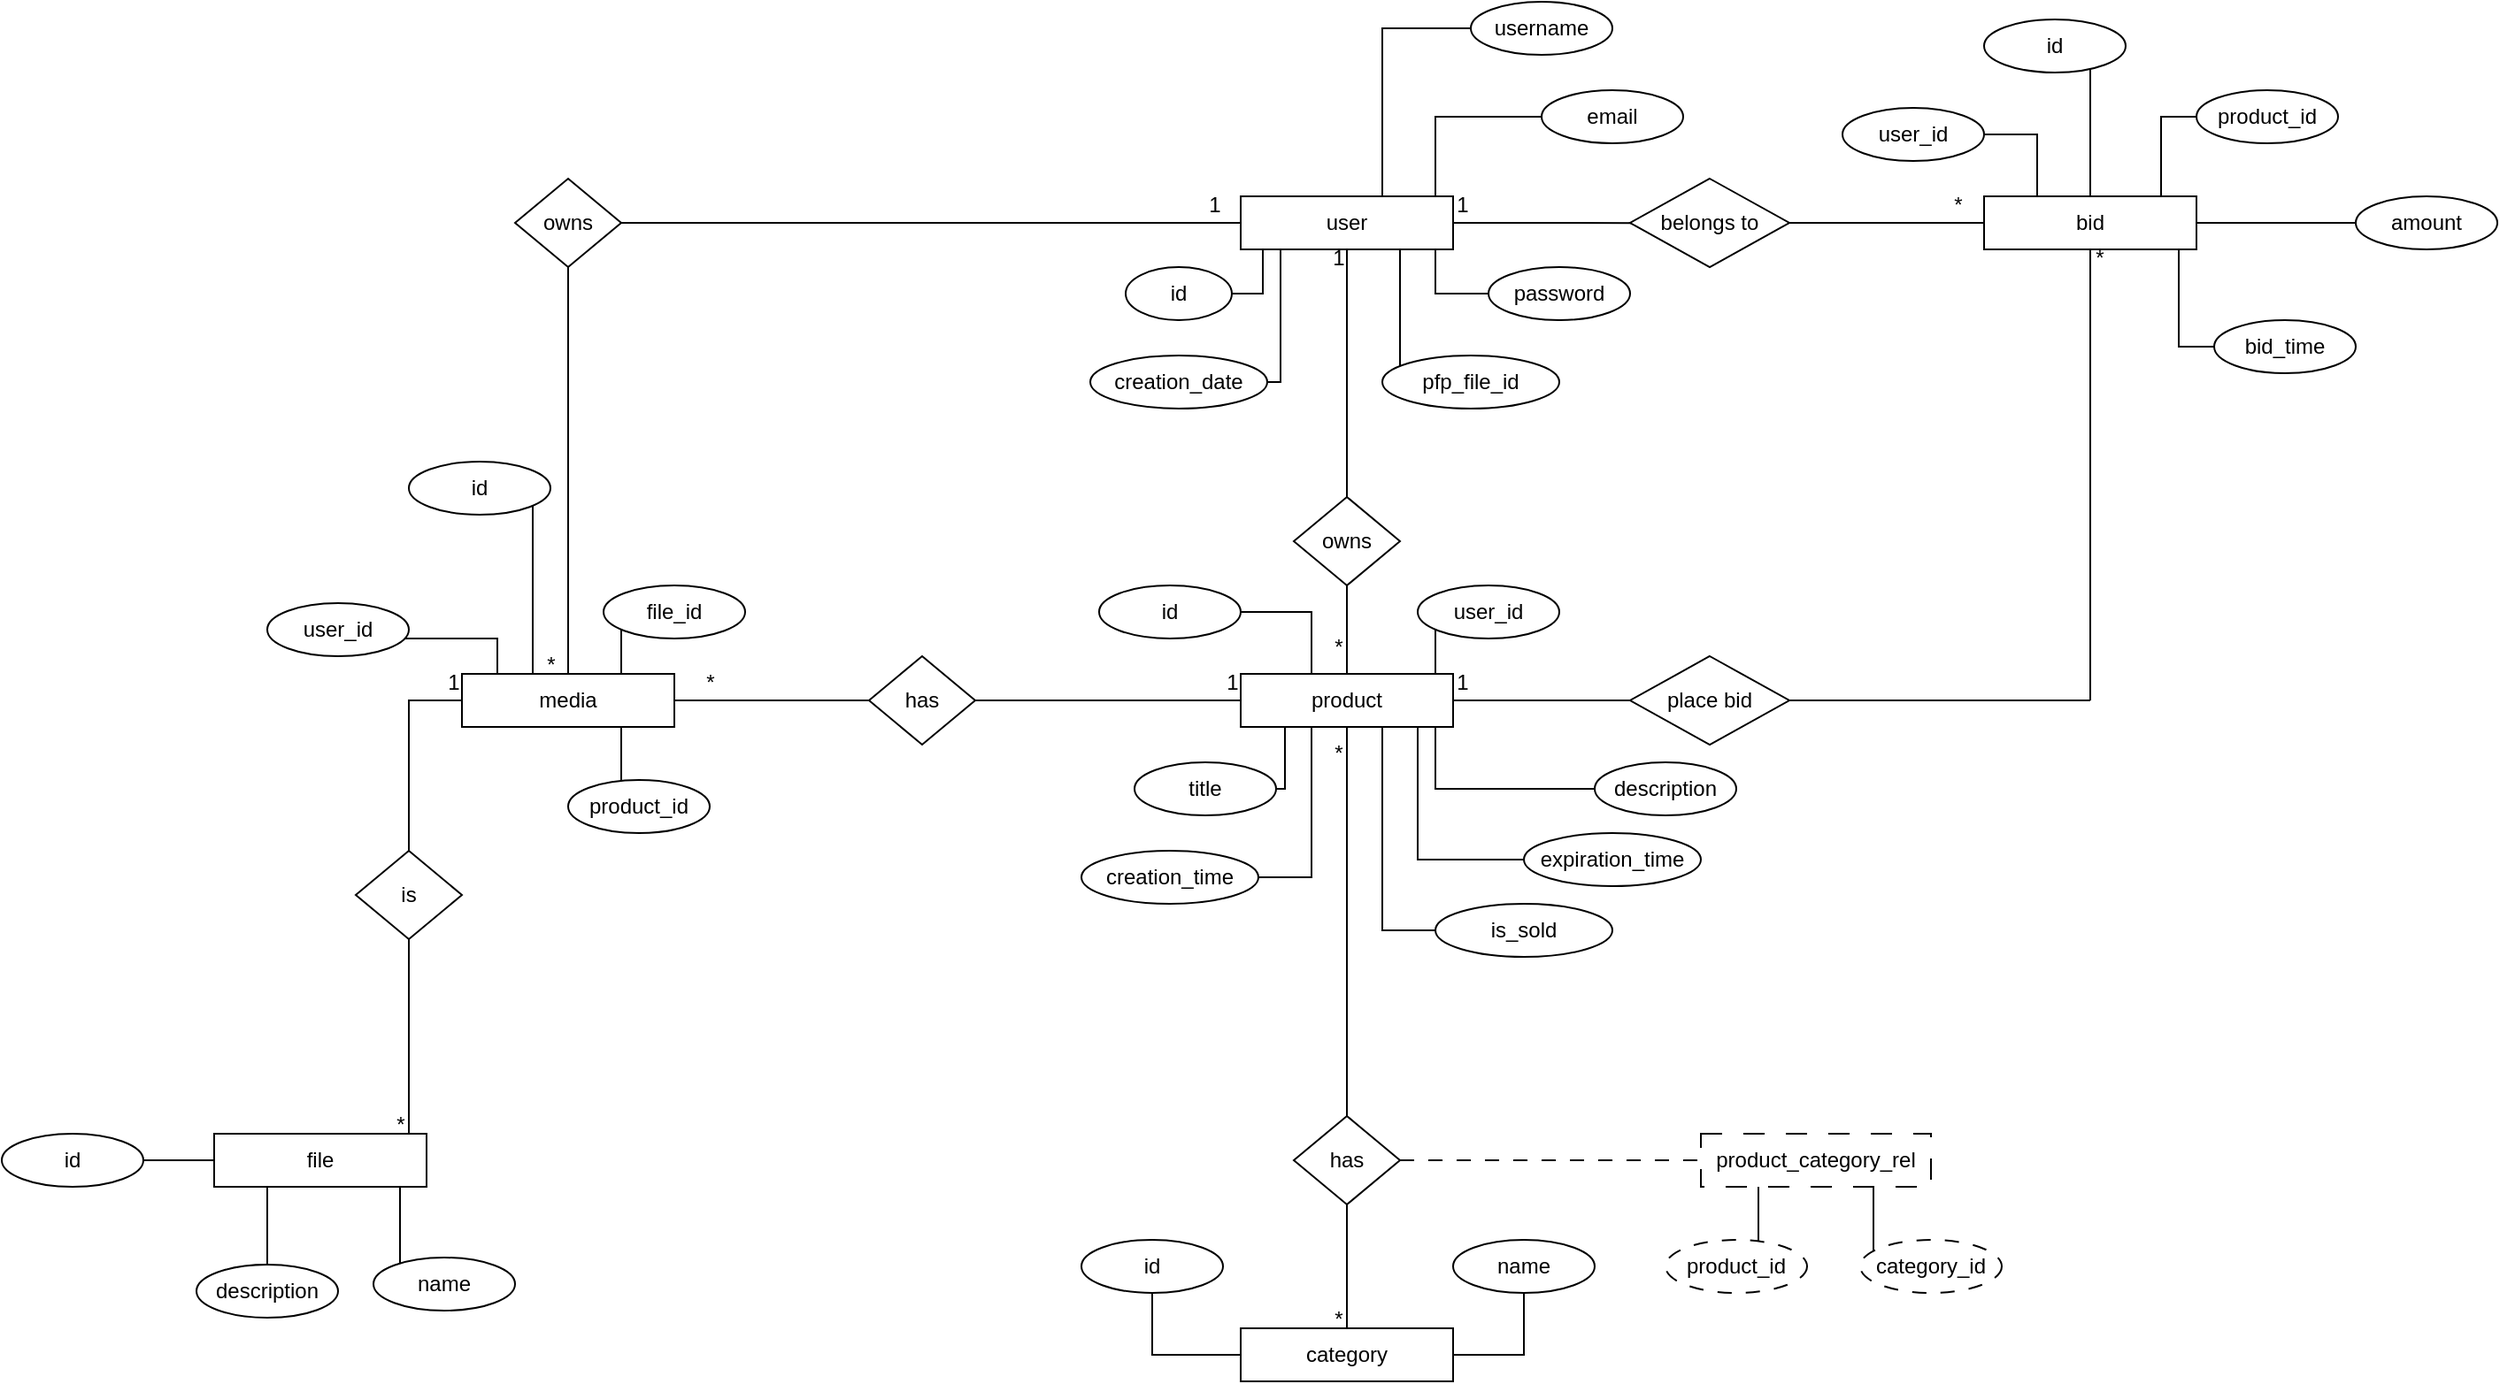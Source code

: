 <mxfile>
    <diagram name="Page-1" id="mbv6TLsFuCrTdZLjjNux">
        <mxGraphModel dx="1410" dy="1297" grid="1" gridSize="10" guides="1" tooltips="1" connect="1" arrows="1" fold="1" page="1" pageScale="1" pageWidth="3300" pageHeight="2339" math="0" shadow="0">
            <root>
                <mxCell id="0"/>
                <mxCell id="1" parent="0"/>
                <mxCell id="swMecStcdgfZAD_rgg6A-17" style="edgeStyle=elbowEdgeStyle;rounded=0;orthogonalLoop=1;jettySize=auto;html=1;startArrow=none;endArrow=none;entryX=0.038;entryY=0.503;entryDx=0;entryDy=0;entryPerimeter=0;" parent="1" source="swMecStcdgfZAD_rgg6A-6" target="swMecStcdgfZAD_rgg6A-16" edge="1">
                    <mxGeometry relative="1" as="geometry"/>
                </mxCell>
                <mxCell id="swMecStcdgfZAD_rgg6A-29" style="edgeStyle=elbowEdgeStyle;rounded=0;orthogonalLoop=1;jettySize=auto;html=1;startArrow=none;endArrow=none;entryX=0;entryY=0.5;entryDx=0;entryDy=0;" parent="1" source="swMecStcdgfZAD_rgg6A-6" target="swMecStcdgfZAD_rgg6A-13" edge="1">
                    <mxGeometry relative="1" as="geometry">
                        <Array as="points">
                            <mxPoint x="890" y="600"/>
                            <mxPoint x="880" y="590"/>
                            <mxPoint x="860" y="610"/>
                        </Array>
                    </mxGeometry>
                </mxCell>
                <mxCell id="swMecStcdgfZAD_rgg6A-41" style="edgeStyle=elbowEdgeStyle;rounded=0;orthogonalLoop=1;jettySize=auto;html=1;startArrow=none;endArrow=none;entryX=0.5;entryY=0;entryDx=0;entryDy=0;" parent="1" source="swMecStcdgfZAD_rgg6A-6" target="swMecStcdgfZAD_rgg6A-40" edge="1">
                    <mxGeometry relative="1" as="geometry"/>
                </mxCell>
                <mxCell id="swMecStcdgfZAD_rgg6A-88" style="edgeStyle=elbowEdgeStyle;rounded=0;orthogonalLoop=1;jettySize=auto;html=1;startArrow=none;endArrow=none;" parent="1" source="swMecStcdgfZAD_rgg6A-6" target="swMecStcdgfZAD_rgg6A-86" edge="1">
                    <mxGeometry relative="1" as="geometry"/>
                </mxCell>
                <mxCell id="01d-2Dso8jKywiY7Rpm1-47" style="edgeStyle=elbowEdgeStyle;rounded=0;orthogonalLoop=1;jettySize=auto;html=1;startArrow=none;endArrow=none;exitX=0.75;exitY=1;exitDx=0;exitDy=0;" parent="1" source="swMecStcdgfZAD_rgg6A-6" target="01d-2Dso8jKywiY7Rpm1-45" edge="1">
                    <mxGeometry relative="1" as="geometry"/>
                </mxCell>
                <mxCell id="01d-2Dso8jKywiY7Rpm1-54" style="edgeStyle=elbowEdgeStyle;rounded=0;orthogonalLoop=1;jettySize=auto;html=1;startArrow=none;endArrow=none;exitX=0.25;exitY=1;exitDx=0;exitDy=0;" parent="1" source="swMecStcdgfZAD_rgg6A-6" target="swMecStcdgfZAD_rgg6A-7" edge="1">
                    <mxGeometry relative="1" as="geometry"/>
                </mxCell>
                <mxCell id="01d-2Dso8jKywiY7Rpm1-57" style="edgeStyle=elbowEdgeStyle;rounded=0;orthogonalLoop=1;jettySize=auto;elbow=vertical;html=1;startArrow=none;endArrow=none;exitX=0.25;exitY=0;exitDx=0;exitDy=0;" parent="1" source="swMecStcdgfZAD_rgg6A-6" edge="1">
                    <mxGeometry relative="1" as="geometry">
                        <mxPoint x="809.706" y="550" as="targetPoint"/>
                    </mxGeometry>
                </mxCell>
                <mxCell id="6" style="edgeStyle=elbowEdgeStyle;html=1;startArrow=none;endArrow=none;exitX=0.25;exitY=1;exitDx=0;exitDy=0;rounded=0;" parent="1" source="swMecStcdgfZAD_rgg6A-6" target="4" edge="1">
                    <mxGeometry relative="1" as="geometry"/>
                </mxCell>
                <mxCell id="8" style="edgeStyle=elbowEdgeStyle;rounded=0;html=1;startArrow=none;endArrow=none;exitX=0.75;exitY=0;exitDx=0;exitDy=0;" parent="1" source="swMecStcdgfZAD_rgg6A-6" target="7" edge="1">
                    <mxGeometry relative="1" as="geometry">
                        <Array as="points">
                            <mxPoint x="890" y="505"/>
                            <mxPoint x="880" y="520"/>
                        </Array>
                    </mxGeometry>
                </mxCell>
                <mxCell id="10" style="edgeStyle=elbowEdgeStyle;rounded=0;html=1;startArrow=none;endArrow=none;exitX=0.75;exitY=0;exitDx=0;exitDy=0;" parent="1" source="swMecStcdgfZAD_rgg6A-6" target="swMecStcdgfZAD_rgg6A-10" edge="1">
                    <mxGeometry relative="1" as="geometry">
                        <Array as="points">
                            <mxPoint x="860" y="480"/>
                        </Array>
                    </mxGeometry>
                </mxCell>
                <UserObject label="user" treeRoot="1" id="swMecStcdgfZAD_rgg6A-6">
                    <mxCell style="whiteSpace=wrap;html=1;align=center;treeFolding=1;treeMoving=1;newEdgeStyle={&quot;edgeStyle&quot;:&quot;elbowEdgeStyle&quot;,&quot;startArrow&quot;:&quot;none&quot;,&quot;endArrow&quot;:&quot;none&quot;};" parent="1" vertex="1">
                        <mxGeometry x="780" y="550" width="120" height="30" as="geometry"/>
                    </mxCell>
                </UserObject>
                <mxCell id="swMecStcdgfZAD_rgg6A-7" value="id" style="ellipse;whiteSpace=wrap;html=1;align=center;newEdgeStyle={&quot;edgeStyle&quot;:&quot;entityRelationEdgeStyle&quot;,&quot;startArrow&quot;:&quot;none&quot;,&quot;endArrow&quot;:&quot;none&quot;,&quot;segment&quot;:10,&quot;curved&quot;:1,&quot;sourcePerimeterSpacing&quot;:0,&quot;targetPerimeterSpacing&quot;:0};treeFolding=1;treeMoving=1;" parent="1" vertex="1">
                    <mxGeometry x="715" y="590" width="60" height="30" as="geometry"/>
                </mxCell>
                <mxCell id="swMecStcdgfZAD_rgg6A-10" value="username" style="ellipse;whiteSpace=wrap;html=1;align=center;newEdgeStyle={&quot;edgeStyle&quot;:&quot;entityRelationEdgeStyle&quot;,&quot;startArrow&quot;:&quot;none&quot;,&quot;endArrow&quot;:&quot;none&quot;,&quot;segment&quot;:10,&quot;curved&quot;:1,&quot;sourcePerimeterSpacing&quot;:0,&quot;targetPerimeterSpacing&quot;:0};treeFolding=1;treeMoving=1;" parent="1" vertex="1">
                    <mxGeometry x="910" y="440" width="80" height="30" as="geometry"/>
                </mxCell>
                <mxCell id="swMecStcdgfZAD_rgg6A-13" value="password" style="ellipse;whiteSpace=wrap;html=1;align=center;newEdgeStyle={&quot;edgeStyle&quot;:&quot;entityRelationEdgeStyle&quot;,&quot;startArrow&quot;:&quot;none&quot;,&quot;endArrow&quot;:&quot;none&quot;,&quot;segment&quot;:10,&quot;curved&quot;:1,&quot;sourcePerimeterSpacing&quot;:0,&quot;targetPerimeterSpacing&quot;:0};treeFolding=1;treeMoving=1;" parent="1" vertex="1">
                    <mxGeometry x="920" y="590" width="80" height="30" as="geometry"/>
                </mxCell>
                <mxCell id="swMecStcdgfZAD_rgg6A-19" style="edgeStyle=orthogonalEdgeStyle;rounded=0;orthogonalLoop=1;jettySize=auto;html=1;entryX=0;entryY=0.5;entryDx=0;entryDy=0;endArrow=none;endFill=0;" parent="1" source="swMecStcdgfZAD_rgg6A-16" target="swMecStcdgfZAD_rgg6A-18" edge="1">
                    <mxGeometry relative="1" as="geometry"/>
                </mxCell>
                <mxCell id="swMecStcdgfZAD_rgg6A-16" value="belongs to" style="rhombus;whiteSpace=wrap;html=1;" parent="1" vertex="1">
                    <mxGeometry x="1000" y="540" width="90" height="50" as="geometry"/>
                </mxCell>
                <mxCell id="swMecStcdgfZAD_rgg6A-25" style="edgeStyle=elbowEdgeStyle;rounded=0;orthogonalLoop=1;jettySize=auto;html=1;startArrow=none;endArrow=none;entryX=1;entryY=0.5;entryDx=0;entryDy=0;" parent="1" source="swMecStcdgfZAD_rgg6A-18" target="swMecStcdgfZAD_rgg6A-20" edge="1">
                    <mxGeometry relative="1" as="geometry">
                        <Array as="points">
                            <mxPoint x="1260" y="520"/>
                            <mxPoint x="1240" y="530"/>
                        </Array>
                    </mxGeometry>
                </mxCell>
                <mxCell id="swMecStcdgfZAD_rgg6A-35" style="edgeStyle=elbowEdgeStyle;rounded=0;orthogonalLoop=1;jettySize=auto;html=1;startArrow=none;endArrow=none;entryX=0;entryY=0.5;entryDx=0;entryDy=0;" parent="1" source="swMecStcdgfZAD_rgg6A-18" target="swMecStcdgfZAD_rgg6A-33" edge="1">
                    <mxGeometry relative="1" as="geometry">
                        <Array as="points">
                            <mxPoint x="1300" y="530"/>
                            <mxPoint x="1320" y="530"/>
                            <mxPoint x="1300" y="540"/>
                            <mxPoint x="1370" y="530"/>
                            <mxPoint x="1300" y="530"/>
                            <mxPoint x="1270" y="530"/>
                        </Array>
                    </mxGeometry>
                </mxCell>
                <mxCell id="swMecStcdgfZAD_rgg6A-39" style="edgeStyle=elbowEdgeStyle;rounded=0;orthogonalLoop=1;jettySize=auto;html=1;startArrow=none;endArrow=none;entryX=0;entryY=0.5;entryDx=0;entryDy=0;" parent="1" source="swMecStcdgfZAD_rgg6A-18" target="swMecStcdgfZAD_rgg6A-36" edge="1">
                    <mxGeometry relative="1" as="geometry"/>
                </mxCell>
                <mxCell id="swMecStcdgfZAD_rgg6A-51" style="edgeStyle=elbowEdgeStyle;rounded=0;orthogonalLoop=1;jettySize=auto;html=1;startArrow=none;endArrow=none;" parent="1" source="swMecStcdgfZAD_rgg6A-18" edge="1">
                    <mxGeometry relative="1" as="geometry">
                        <mxPoint x="1260" y="830" as="targetPoint"/>
                        <Array as="points">
                            <mxPoint x="1260" y="835"/>
                        </Array>
                    </mxGeometry>
                </mxCell>
                <mxCell id="01d-2Dso8jKywiY7Rpm1-13" style="edgeStyle=elbowEdgeStyle;rounded=0;orthogonalLoop=1;jettySize=auto;html=1;startArrow=none;endArrow=none;exitX=0.25;exitY=0;exitDx=0;exitDy=0;" parent="1" source="swMecStcdgfZAD_rgg6A-18" target="01d-2Dso8jKywiY7Rpm1-11" edge="1">
                    <mxGeometry relative="1" as="geometry">
                        <Array as="points">
                            <mxPoint x="1230" y="515"/>
                            <mxPoint x="1230" y="510"/>
                            <mxPoint x="1210" y="510"/>
                        </Array>
                    </mxGeometry>
                </mxCell>
                <mxCell id="19" style="edgeStyle=elbowEdgeStyle;rounded=0;html=1;startArrow=none;endArrow=none;exitX=0.75;exitY=1;exitDx=0;exitDy=0;" parent="1" source="swMecStcdgfZAD_rgg6A-18" target="18" edge="1">
                    <mxGeometry relative="1" as="geometry"/>
                </mxCell>
                <UserObject label="bid" treeRoot="1" id="swMecStcdgfZAD_rgg6A-18">
                    <mxCell style="whiteSpace=wrap;html=1;align=center;treeFolding=1;treeMoving=1;newEdgeStyle={&quot;edgeStyle&quot;:&quot;elbowEdgeStyle&quot;,&quot;startArrow&quot;:&quot;none&quot;,&quot;endArrow&quot;:&quot;none&quot;};" parent="1" vertex="1">
                        <mxGeometry x="1200" y="550" width="120" height="30" as="geometry"/>
                    </mxCell>
                </UserObject>
                <mxCell id="swMecStcdgfZAD_rgg6A-20" value="id" style="ellipse;whiteSpace=wrap;html=1;align=center;newEdgeStyle={&quot;edgeStyle&quot;:&quot;entityRelationEdgeStyle&quot;,&quot;startArrow&quot;:&quot;none&quot;,&quot;endArrow&quot;:&quot;none&quot;,&quot;segment&quot;:10,&quot;curved&quot;:1,&quot;sourcePerimeterSpacing&quot;:0,&quot;targetPerimeterSpacing&quot;:0};treeFolding=1;treeMoving=1;" parent="1" vertex="1">
                    <mxGeometry x="1200" y="450" width="80" height="30" as="geometry"/>
                </mxCell>
                <mxCell id="swMecStcdgfZAD_rgg6A-30" value="1" style="text;html=1;align=center;verticalAlign=middle;resizable=0;points=[];autosize=1;strokeColor=none;fillColor=none;" parent="1" vertex="1">
                    <mxGeometry x="890" y="540" width="30" height="30" as="geometry"/>
                </mxCell>
                <mxCell id="swMecStcdgfZAD_rgg6A-31" value="*" style="text;html=1;align=center;verticalAlign=middle;resizable=0;points=[];autosize=1;strokeColor=none;fillColor=none;" parent="1" vertex="1">
                    <mxGeometry x="1170" y="540" width="30" height="30" as="geometry"/>
                </mxCell>
                <mxCell id="swMecStcdgfZAD_rgg6A-33" value="product_id" style="ellipse;whiteSpace=wrap;html=1;align=center;newEdgeStyle={&quot;edgeStyle&quot;:&quot;entityRelationEdgeStyle&quot;,&quot;startArrow&quot;:&quot;none&quot;,&quot;endArrow&quot;:&quot;none&quot;,&quot;segment&quot;:10,&quot;curved&quot;:1,&quot;sourcePerimeterSpacing&quot;:0,&quot;targetPerimeterSpacing&quot;:0};treeFolding=1;treeMoving=1;" parent="1" vertex="1" collapsed="1">
                    <mxGeometry x="1320" y="490" width="80" height="30" as="geometry"/>
                </mxCell>
                <mxCell id="swMecStcdgfZAD_rgg6A-36" value="amount" style="ellipse;whiteSpace=wrap;html=1;align=center;newEdgeStyle={&quot;edgeStyle&quot;:&quot;entityRelationEdgeStyle&quot;,&quot;startArrow&quot;:&quot;none&quot;,&quot;endArrow&quot;:&quot;none&quot;,&quot;segment&quot;:10,&quot;curved&quot;:1,&quot;sourcePerimeterSpacing&quot;:0,&quot;targetPerimeterSpacing&quot;:0};treeFolding=1;treeMoving=1;" parent="1" vertex="1" collapsed="1">
                    <mxGeometry x="1410" y="550" width="80" height="30" as="geometry"/>
                </mxCell>
                <mxCell id="swMecStcdgfZAD_rgg6A-78" style="edgeStyle=orthogonalEdgeStyle;rounded=0;orthogonalLoop=1;jettySize=auto;html=1;endArrow=none;endFill=0;" parent="1" source="swMecStcdgfZAD_rgg6A-40" target="swMecStcdgfZAD_rgg6A-42" edge="1">
                    <mxGeometry relative="1" as="geometry"/>
                </mxCell>
                <mxCell id="swMecStcdgfZAD_rgg6A-40" value="owns" style="rhombus;whiteSpace=wrap;html=1;" parent="1" vertex="1">
                    <mxGeometry x="810" y="720" width="60" height="50" as="geometry"/>
                </mxCell>
                <mxCell id="swMecStcdgfZAD_rgg6A-45" value="" style="edgeStyle=elbowEdgeStyle;rounded=0;orthogonalLoop=1;jettySize=auto;html=1;elbow=horizontal;startArrow=none;endArrow=none;" parent="1" source="swMecStcdgfZAD_rgg6A-42" target="swMecStcdgfZAD_rgg6A-44" edge="1">
                    <mxGeometry relative="1" as="geometry"/>
                </mxCell>
                <mxCell id="swMecStcdgfZAD_rgg6A-77" style="edgeStyle=elbowEdgeStyle;rounded=0;orthogonalLoop=1;jettySize=auto;html=1;startArrow=none;endArrow=none;entryX=1;entryY=0.5;entryDx=0;entryDy=0;" parent="1" source="swMecStcdgfZAD_rgg6A-42" target="swMecStcdgfZAD_rgg6A-46" edge="1">
                    <mxGeometry relative="1" as="geometry">
                        <Array as="points">
                            <mxPoint x="820" y="800"/>
                            <mxPoint x="810" y="800"/>
                        </Array>
                    </mxGeometry>
                </mxCell>
                <mxCell id="swMecStcdgfZAD_rgg6A-106" style="edgeStyle=elbowEdgeStyle;rounded=0;orthogonalLoop=1;jettySize=auto;html=1;startArrow=none;endArrow=none;exitX=0.75;exitY=1;exitDx=0;exitDy=0;" parent="1" source="swMecStcdgfZAD_rgg6A-42" target="swMecStcdgfZAD_rgg6A-100" edge="1">
                    <mxGeometry relative="1" as="geometry">
                        <Array as="points">
                            <mxPoint x="890" y="885"/>
                            <mxPoint x="870" y="890"/>
                            <mxPoint x="890" y="870"/>
                        </Array>
                    </mxGeometry>
                </mxCell>
                <mxCell id="swMecStcdgfZAD_rgg6A-108" style="edgeStyle=elbowEdgeStyle;rounded=0;orthogonalLoop=1;jettySize=auto;html=1;startArrow=none;endArrow=none;exitX=0.25;exitY=1;exitDx=0;exitDy=0;" parent="1" source="swMecStcdgfZAD_rgg6A-42" target="swMecStcdgfZAD_rgg6A-107" edge="1">
                    <mxGeometry relative="1" as="geometry">
                        <Array as="points">
                            <mxPoint x="805" y="860"/>
                        </Array>
                    </mxGeometry>
                </mxCell>
                <mxCell id="01d-2Dso8jKywiY7Rpm1-4" style="edgeStyle=elbowEdgeStyle;rounded=0;orthogonalLoop=1;jettySize=auto;html=1;startArrow=none;endArrow=none;exitX=0.75;exitY=1;exitDx=0;exitDy=0;" parent="1" source="swMecStcdgfZAD_rgg6A-42" target="3" edge="1">
                    <mxGeometry relative="1" as="geometry">
                        <Array as="points">
                            <mxPoint x="880" y="900"/>
                            <mxPoint x="870" y="920"/>
                        </Array>
                    </mxGeometry>
                </mxCell>
                <mxCell id="01d-2Dso8jKywiY7Rpm1-5" style="edgeStyle=elbowEdgeStyle;rounded=0;orthogonalLoop=1;jettySize=auto;html=1;startArrow=none;endArrow=none;exitX=0.25;exitY=1;exitDx=0;exitDy=0;" parent="1" source="swMecStcdgfZAD_rgg6A-42" target="2" edge="1">
                    <mxGeometry relative="1" as="geometry">
                        <Array as="points">
                            <mxPoint x="820" y="900"/>
                        </Array>
                    </mxGeometry>
                </mxCell>
                <mxCell id="01d-2Dso8jKywiY7Rpm1-7" style="edgeStyle=elbowEdgeStyle;rounded=0;orthogonalLoop=1;jettySize=auto;html=1;startArrow=none;endArrow=none;exitX=0.75;exitY=1;exitDx=0;exitDy=0;" parent="1" source="swMecStcdgfZAD_rgg6A-42" target="01d-2Dso8jKywiY7Rpm1-6" edge="1">
                    <mxGeometry relative="1" as="geometry">
                        <Array as="points">
                            <mxPoint x="860" y="890"/>
                            <mxPoint x="850" y="880"/>
                            <mxPoint x="860" y="930"/>
                        </Array>
                    </mxGeometry>
                </mxCell>
                <UserObject label="product" treeRoot="1" id="swMecStcdgfZAD_rgg6A-42">
                    <mxCell style="whiteSpace=wrap;html=1;align=center;treeFolding=1;treeMoving=1;newEdgeStyle={&quot;edgeStyle&quot;:&quot;elbowEdgeStyle&quot;,&quot;startArrow&quot;:&quot;none&quot;,&quot;endArrow&quot;:&quot;none&quot;};" parent="1" vertex="1">
                        <mxGeometry x="780" y="820" width="120" height="30" as="geometry"/>
                    </mxCell>
                </UserObject>
                <mxCell id="swMecStcdgfZAD_rgg6A-44" value="user_id" style="ellipse;whiteSpace=wrap;html=1;align=center;newEdgeStyle={&quot;edgeStyle&quot;:&quot;entityRelationEdgeStyle&quot;,&quot;startArrow&quot;:&quot;none&quot;,&quot;endArrow&quot;:&quot;none&quot;,&quot;segment&quot;:10,&quot;curved&quot;:1,&quot;sourcePerimeterSpacing&quot;:0,&quot;targetPerimeterSpacing&quot;:0};treeFolding=1;treeMoving=1;" parent="1" vertex="1">
                    <mxGeometry x="880" y="770" width="80" height="30" as="geometry"/>
                </mxCell>
                <mxCell id="swMecStcdgfZAD_rgg6A-46" value="id" style="ellipse;whiteSpace=wrap;html=1;align=center;newEdgeStyle={&quot;edgeStyle&quot;:&quot;entityRelationEdgeStyle&quot;,&quot;startArrow&quot;:&quot;none&quot;,&quot;endArrow&quot;:&quot;none&quot;,&quot;segment&quot;:10,&quot;curved&quot;:1,&quot;sourcePerimeterSpacing&quot;:0,&quot;targetPerimeterSpacing&quot;:0};treeFolding=1;treeMoving=1;" parent="1" vertex="1">
                    <mxGeometry x="700" y="770" width="80" height="30" as="geometry"/>
                </mxCell>
                <mxCell id="swMecStcdgfZAD_rgg6A-48" value="1" style="text;html=1;align=center;verticalAlign=middle;resizable=0;points=[];autosize=1;strokeColor=none;fillColor=none;" parent="1" vertex="1">
                    <mxGeometry x="820" y="570" width="30" height="30" as="geometry"/>
                </mxCell>
                <mxCell id="swMecStcdgfZAD_rgg6A-49" value="*" style="text;html=1;align=center;verticalAlign=middle;resizable=0;points=[];autosize=1;strokeColor=none;fillColor=none;" parent="1" vertex="1">
                    <mxGeometry x="820" y="790" width="30" height="30" as="geometry"/>
                </mxCell>
                <mxCell id="swMecStcdgfZAD_rgg6A-53" value="*" style="text;html=1;align=center;verticalAlign=middle;resizable=0;points=[];autosize=1;strokeColor=none;fillColor=none;" parent="1" vertex="1">
                    <mxGeometry x="1250" y="570" width="30" height="30" as="geometry"/>
                </mxCell>
                <mxCell id="swMecStcdgfZAD_rgg6A-54" value="1" style="text;html=1;align=center;verticalAlign=middle;resizable=0;points=[];autosize=1;strokeColor=none;fillColor=none;" parent="1" vertex="1">
                    <mxGeometry x="890" y="810" width="30" height="30" as="geometry"/>
                </mxCell>
                <mxCell id="swMecStcdgfZAD_rgg6A-60" style="edgeStyle=orthogonalEdgeStyle;rounded=0;orthogonalLoop=1;jettySize=auto;html=1;endArrow=none;endFill=0;" parent="1" source="swMecStcdgfZAD_rgg6A-55" edge="1">
                    <mxGeometry relative="1" as="geometry">
                        <mxPoint x="1260" y="835" as="targetPoint"/>
                    </mxGeometry>
                </mxCell>
                <mxCell id="swMecStcdgfZAD_rgg6A-61" style="edgeStyle=orthogonalEdgeStyle;rounded=0;orthogonalLoop=1;jettySize=auto;html=1;endArrow=none;endFill=0;" parent="1" source="swMecStcdgfZAD_rgg6A-55" target="swMecStcdgfZAD_rgg6A-42" edge="1">
                    <mxGeometry relative="1" as="geometry"/>
                </mxCell>
                <mxCell id="swMecStcdgfZAD_rgg6A-55" value="place bid" style="rhombus;whiteSpace=wrap;html=1;" parent="1" vertex="1">
                    <mxGeometry x="1000" y="810" width="90" height="50" as="geometry"/>
                </mxCell>
                <mxCell id="swMecStcdgfZAD_rgg6A-65" style="edgeStyle=orthogonalEdgeStyle;rounded=0;orthogonalLoop=1;jettySize=auto;html=1;entryX=0;entryY=0.5;entryDx=0;entryDy=0;endArrow=none;endFill=0;dashed=1;dashPattern=8 8;" parent="1" source="swMecStcdgfZAD_rgg6A-62" target="swMecStcdgfZAD_rgg6A-64" edge="1">
                    <mxGeometry relative="1" as="geometry"/>
                </mxCell>
                <mxCell id="swMecStcdgfZAD_rgg6A-67" style="edgeStyle=orthogonalEdgeStyle;rounded=0;orthogonalLoop=1;jettySize=auto;html=1;entryX=0.5;entryY=0;entryDx=0;entryDy=0;endArrow=none;endFill=0;" parent="1" source="swMecStcdgfZAD_rgg6A-62" target="swMecStcdgfZAD_rgg6A-66" edge="1">
                    <mxGeometry relative="1" as="geometry"/>
                </mxCell>
                <mxCell id="swMecStcdgfZAD_rgg6A-79" style="edgeStyle=orthogonalEdgeStyle;rounded=0;orthogonalLoop=1;jettySize=auto;html=1;endArrow=none;endFill=0;" parent="1" source="swMecStcdgfZAD_rgg6A-62" target="swMecStcdgfZAD_rgg6A-42" edge="1">
                    <mxGeometry relative="1" as="geometry"/>
                </mxCell>
                <mxCell id="swMecStcdgfZAD_rgg6A-62" value="has" style="rhombus;whiteSpace=wrap;html=1;shadow=0;rounded=0;" parent="1" vertex="1">
                    <mxGeometry x="810" y="1070" width="60" height="50" as="geometry"/>
                </mxCell>
                <mxCell id="27" style="edgeStyle=elbowEdgeStyle;rounded=0;html=1;startArrow=none;endArrow=none;exitX=0.25;exitY=1;exitDx=0;exitDy=0;" parent="1" source="swMecStcdgfZAD_rgg6A-64" target="25" edge="1">
                    <mxGeometry relative="1" as="geometry"/>
                </mxCell>
                <mxCell id="28" style="edgeStyle=elbowEdgeStyle;rounded=0;html=1;startArrow=none;endArrow=none;exitX=0.75;exitY=1;exitDx=0;exitDy=0;" parent="1" source="swMecStcdgfZAD_rgg6A-64" target="26" edge="1">
                    <mxGeometry relative="1" as="geometry"/>
                </mxCell>
                <UserObject label="product_category_rel" treeRoot="1" id="swMecStcdgfZAD_rgg6A-64">
                    <mxCell style="whiteSpace=wrap;html=1;align=center;treeFolding=1;treeMoving=1;newEdgeStyle={&quot;edgeStyle&quot;:&quot;elbowEdgeStyle&quot;,&quot;startArrow&quot;:&quot;none&quot;,&quot;endArrow&quot;:&quot;none&quot;};dashed=1;dashPattern=12 12;" parent="1" vertex="1">
                        <mxGeometry x="1040" y="1080" width="130" height="30" as="geometry"/>
                    </mxCell>
                </UserObject>
                <mxCell id="swMecStcdgfZAD_rgg6A-72" style="edgeStyle=elbowEdgeStyle;rounded=0;orthogonalLoop=1;jettySize=auto;html=1;startArrow=none;endArrow=none;entryX=0.5;entryY=1;entryDx=0;entryDy=0;" parent="1" source="swMecStcdgfZAD_rgg6A-66" target="swMecStcdgfZAD_rgg6A-70" edge="1">
                    <mxGeometry relative="1" as="geometry">
                        <Array as="points">
                            <mxPoint x="730" y="1205"/>
                            <mxPoint x="730" y="1200"/>
                        </Array>
                    </mxGeometry>
                </mxCell>
                <mxCell id="swMecStcdgfZAD_rgg6A-75" style="edgeStyle=elbowEdgeStyle;rounded=0;orthogonalLoop=1;jettySize=auto;html=1;startArrow=none;endArrow=none;entryX=0.5;entryY=1;entryDx=0;entryDy=0;" parent="1" source="swMecStcdgfZAD_rgg6A-66" target="swMecStcdgfZAD_rgg6A-73" edge="1">
                    <mxGeometry relative="1" as="geometry">
                        <Array as="points">
                            <mxPoint x="940" y="1205"/>
                        </Array>
                    </mxGeometry>
                </mxCell>
                <UserObject label="category" treeRoot="1" id="swMecStcdgfZAD_rgg6A-66">
                    <mxCell style="whiteSpace=wrap;html=1;align=center;treeFolding=1;treeMoving=1;newEdgeStyle={&quot;edgeStyle&quot;:&quot;elbowEdgeStyle&quot;,&quot;startArrow&quot;:&quot;none&quot;,&quot;endArrow&quot;:&quot;none&quot;};" parent="1" vertex="1">
                        <mxGeometry x="780" y="1190" width="120" height="30" as="geometry"/>
                    </mxCell>
                </UserObject>
                <mxCell id="swMecStcdgfZAD_rgg6A-68" value="*" style="text;html=1;align=center;verticalAlign=middle;resizable=0;points=[];autosize=1;strokeColor=none;fillColor=none;" parent="1" vertex="1">
                    <mxGeometry x="820" y="850" width="30" height="30" as="geometry"/>
                </mxCell>
                <mxCell id="swMecStcdgfZAD_rgg6A-69" value="*" style="text;html=1;align=center;verticalAlign=middle;resizable=0;points=[];autosize=1;strokeColor=none;fillColor=none;" parent="1" vertex="1">
                    <mxGeometry x="820" y="1170" width="30" height="30" as="geometry"/>
                </mxCell>
                <mxCell id="swMecStcdgfZAD_rgg6A-70" value="id" style="ellipse;whiteSpace=wrap;html=1;align=center;newEdgeStyle={&quot;edgeStyle&quot;:&quot;entityRelationEdgeStyle&quot;,&quot;startArrow&quot;:&quot;none&quot;,&quot;endArrow&quot;:&quot;none&quot;,&quot;segment&quot;:10,&quot;curved&quot;:1,&quot;sourcePerimeterSpacing&quot;:0,&quot;targetPerimeterSpacing&quot;:0};treeFolding=1;treeMoving=1;" parent="1" vertex="1">
                    <mxGeometry x="690" y="1140" width="80" height="30" as="geometry"/>
                </mxCell>
                <mxCell id="swMecStcdgfZAD_rgg6A-73" value="name" style="ellipse;whiteSpace=wrap;html=1;align=center;newEdgeStyle={&quot;edgeStyle&quot;:&quot;entityRelationEdgeStyle&quot;,&quot;startArrow&quot;:&quot;none&quot;,&quot;endArrow&quot;:&quot;none&quot;,&quot;segment&quot;:10,&quot;curved&quot;:1,&quot;sourcePerimeterSpacing&quot;:0,&quot;targetPerimeterSpacing&quot;:0};treeFolding=1;treeMoving=1;" parent="1" vertex="1">
                    <mxGeometry x="900" y="1140" width="80" height="30" as="geometry"/>
                </mxCell>
                <mxCell id="swMecStcdgfZAD_rgg6A-83" style="edgeStyle=elbowEdgeStyle;rounded=0;orthogonalLoop=1;jettySize=auto;html=1;startArrow=none;endArrow=none;" parent="1" source="swMecStcdgfZAD_rgg6A-80" target="swMecStcdgfZAD_rgg6A-81" edge="1">
                    <mxGeometry relative="1" as="geometry">
                        <Array as="points">
                            <mxPoint x="360" y="800"/>
                        </Array>
                    </mxGeometry>
                </mxCell>
                <mxCell id="swMecStcdgfZAD_rgg6A-84" style="edgeStyle=elbowEdgeStyle;rounded=0;orthogonalLoop=1;jettySize=auto;html=1;startArrow=none;endArrow=none;" parent="1" source="swMecStcdgfZAD_rgg6A-80" target="swMecStcdgfZAD_rgg6A-82" edge="1">
                    <mxGeometry relative="1" as="geometry"/>
                </mxCell>
                <mxCell id="01d-2Dso8jKywiY7Rpm1-38" style="edgeStyle=elbowEdgeStyle;rounded=0;orthogonalLoop=1;jettySize=auto;html=1;startArrow=none;endArrow=none;exitX=0.75;exitY=0;exitDx=0;exitDy=0;" parent="1" source="swMecStcdgfZAD_rgg6A-80" target="01d-2Dso8jKywiY7Rpm1-37" edge="1">
                    <mxGeometry relative="1" as="geometry"/>
                </mxCell>
                <mxCell id="17" style="edgeStyle=elbowEdgeStyle;rounded=0;html=1;startArrow=none;endArrow=none;exitX=0.25;exitY=0;exitDx=0;exitDy=0;" parent="1" source="swMecStcdgfZAD_rgg6A-80" target="15" edge="1">
                    <mxGeometry relative="1" as="geometry">
                        <Array as="points">
                            <mxPoint x="380" y="760"/>
                        </Array>
                    </mxGeometry>
                </mxCell>
                <UserObject label="media" treeRoot="1" id="swMecStcdgfZAD_rgg6A-80">
                    <mxCell style="whiteSpace=wrap;html=1;align=center;treeFolding=1;treeMoving=1;newEdgeStyle={&quot;edgeStyle&quot;:&quot;elbowEdgeStyle&quot;,&quot;startArrow&quot;:&quot;none&quot;,&quot;endArrow&quot;:&quot;none&quot;};" parent="1" vertex="1">
                        <mxGeometry x="340" y="820" width="120" height="30" as="geometry"/>
                    </mxCell>
                </UserObject>
                <mxCell id="swMecStcdgfZAD_rgg6A-81" value="user_id" style="ellipse;whiteSpace=wrap;html=1;align=center;newEdgeStyle={&quot;edgeStyle&quot;:&quot;entityRelationEdgeStyle&quot;,&quot;startArrow&quot;:&quot;none&quot;,&quot;endArrow&quot;:&quot;none&quot;,&quot;segment&quot;:10,&quot;curved&quot;:1,&quot;sourcePerimeterSpacing&quot;:0,&quot;targetPerimeterSpacing&quot;:0};treeFolding=1;treeMoving=1;" parent="1" vertex="1">
                    <mxGeometry x="230" y="780" width="80" height="30" as="geometry"/>
                </mxCell>
                <mxCell id="swMecStcdgfZAD_rgg6A-82" value="product_id" style="ellipse;whiteSpace=wrap;html=1;align=center;newEdgeStyle={&quot;edgeStyle&quot;:&quot;entityRelationEdgeStyle&quot;,&quot;startArrow&quot;:&quot;none&quot;,&quot;endArrow&quot;:&quot;none&quot;,&quot;segment&quot;:10,&quot;curved&quot;:1,&quot;sourcePerimeterSpacing&quot;:0,&quot;targetPerimeterSpacing&quot;:0};treeFolding=1;treeMoving=1;" parent="1" vertex="1">
                    <mxGeometry x="400" y="880" width="80" height="30" as="geometry"/>
                </mxCell>
                <mxCell id="swMecStcdgfZAD_rgg6A-98" style="edgeStyle=orthogonalEdgeStyle;rounded=0;orthogonalLoop=1;jettySize=auto;html=1;endArrow=none;endFill=0;" parent="1" source="swMecStcdgfZAD_rgg6A-85" target="swMecStcdgfZAD_rgg6A-80" edge="1">
                    <mxGeometry relative="1" as="geometry"/>
                </mxCell>
                <mxCell id="swMecStcdgfZAD_rgg6A-99" style="edgeStyle=orthogonalEdgeStyle;rounded=0;orthogonalLoop=1;jettySize=auto;html=1;endArrow=none;endFill=0;" parent="1" source="swMecStcdgfZAD_rgg6A-85" target="swMecStcdgfZAD_rgg6A-42" edge="1">
                    <mxGeometry relative="1" as="geometry"/>
                </mxCell>
                <mxCell id="swMecStcdgfZAD_rgg6A-85" value="has" style="rhombus;whiteSpace=wrap;html=1;shadow=0;rounded=0;" parent="1" vertex="1">
                    <mxGeometry x="570" y="810" width="60" height="50" as="geometry"/>
                </mxCell>
                <mxCell id="swMecStcdgfZAD_rgg6A-87" style="edgeStyle=orthogonalEdgeStyle;rounded=0;orthogonalLoop=1;jettySize=auto;html=1;endArrow=none;endFill=0;" parent="1" source="swMecStcdgfZAD_rgg6A-86" target="swMecStcdgfZAD_rgg6A-80" edge="1">
                    <mxGeometry relative="1" as="geometry"/>
                </mxCell>
                <mxCell id="swMecStcdgfZAD_rgg6A-86" value="owns" style="rhombus;whiteSpace=wrap;html=1;shadow=0;rounded=0;" parent="1" vertex="1">
                    <mxGeometry x="370" y="540" width="60" height="50" as="geometry"/>
                </mxCell>
                <mxCell id="swMecStcdgfZAD_rgg6A-93" value="1" style="text;html=1;align=center;verticalAlign=middle;resizable=0;points=[];autosize=1;strokeColor=none;fillColor=none;" parent="1" vertex="1">
                    <mxGeometry x="750" y="540" width="30" height="30" as="geometry"/>
                </mxCell>
                <mxCell id="swMecStcdgfZAD_rgg6A-94" value="*" style="text;html=1;align=center;verticalAlign=middle;resizable=0;points=[];autosize=1;strokeColor=none;fillColor=none;" parent="1" vertex="1">
                    <mxGeometry x="465" y="810" width="30" height="30" as="geometry"/>
                </mxCell>
                <mxCell id="swMecStcdgfZAD_rgg6A-95" value="1" style="text;html=1;align=center;verticalAlign=middle;resizable=0;points=[];autosize=1;strokeColor=none;fillColor=none;" parent="1" vertex="1">
                    <mxGeometry x="760" y="810" width="30" height="30" as="geometry"/>
                </mxCell>
                <mxCell id="swMecStcdgfZAD_rgg6A-96" value="*" style="text;html=1;align=center;verticalAlign=middle;resizable=0;points=[];autosize=1;strokeColor=none;fillColor=none;" parent="1" vertex="1">
                    <mxGeometry x="375" y="800" width="30" height="30" as="geometry"/>
                </mxCell>
                <mxCell id="swMecStcdgfZAD_rgg6A-100" value="description" style="ellipse;whiteSpace=wrap;html=1;align=center;newEdgeStyle={&quot;edgeStyle&quot;:&quot;entityRelationEdgeStyle&quot;,&quot;startArrow&quot;:&quot;none&quot;,&quot;endArrow&quot;:&quot;none&quot;,&quot;segment&quot;:10,&quot;curved&quot;:1,&quot;sourcePerimeterSpacing&quot;:0,&quot;targetPerimeterSpacing&quot;:0};treeFolding=1;treeMoving=1;" parent="1" vertex="1">
                    <mxGeometry x="980" y="870" width="80" height="30" as="geometry"/>
                </mxCell>
                <mxCell id="swMecStcdgfZAD_rgg6A-107" value="title" style="ellipse;whiteSpace=wrap;html=1;align=center;newEdgeStyle={&quot;edgeStyle&quot;:&quot;entityRelationEdgeStyle&quot;,&quot;startArrow&quot;:&quot;none&quot;,&quot;endArrow&quot;:&quot;none&quot;,&quot;segment&quot;:10,&quot;curved&quot;:1,&quot;sourcePerimeterSpacing&quot;:0,&quot;targetPerimeterSpacing&quot;:0};treeFolding=1;treeMoving=1;" parent="1" vertex="1">
                    <mxGeometry x="720" y="870" width="80" height="30" as="geometry"/>
                </mxCell>
                <mxCell id="2" value="creation_time" style="ellipse;whiteSpace=wrap;html=1;align=center;newEdgeStyle={&quot;edgeStyle&quot;:&quot;entityRelationEdgeStyle&quot;,&quot;startArrow&quot;:&quot;none&quot;,&quot;endArrow&quot;:&quot;none&quot;,&quot;segment&quot;:10,&quot;curved&quot;:1,&quot;sourcePerimeterSpacing&quot;:0,&quot;targetPerimeterSpacing&quot;:0};treeFolding=1;treeMoving=1;" parent="1" vertex="1" collapsed="1">
                    <mxGeometry x="690" y="920" width="100" height="30" as="geometry"/>
                </mxCell>
                <mxCell id="3" value="expiration_time" style="ellipse;whiteSpace=wrap;html=1;align=center;newEdgeStyle={&quot;edgeStyle&quot;:&quot;entityRelationEdgeStyle&quot;,&quot;startArrow&quot;:&quot;none&quot;,&quot;endArrow&quot;:&quot;none&quot;,&quot;segment&quot;:10,&quot;curved&quot;:1,&quot;sourcePerimeterSpacing&quot;:0,&quot;targetPerimeterSpacing&quot;:0};treeFolding=1;treeMoving=1;" parent="1" vertex="1" collapsed="1">
                    <mxGeometry x="940" y="910" width="100" height="30" as="geometry"/>
                </mxCell>
                <mxCell id="01d-2Dso8jKywiY7Rpm1-6" value="is_sold" style="ellipse;whiteSpace=wrap;html=1;align=center;newEdgeStyle={&quot;edgeStyle&quot;:&quot;entityRelationEdgeStyle&quot;,&quot;startArrow&quot;:&quot;none&quot;,&quot;endArrow&quot;:&quot;none&quot;,&quot;segment&quot;:10,&quot;curved&quot;:1,&quot;sourcePerimeterSpacing&quot;:0,&quot;targetPerimeterSpacing&quot;:0};treeFolding=1;treeMoving=1;" parent="1" vertex="1" collapsed="1">
                    <mxGeometry x="890" y="950" width="100" height="30" as="geometry"/>
                </mxCell>
                <mxCell id="01d-2Dso8jKywiY7Rpm1-11" value="user_id" style="ellipse;whiteSpace=wrap;html=1;align=center;newEdgeStyle={&quot;edgeStyle&quot;:&quot;entityRelationEdgeStyle&quot;,&quot;startArrow&quot;:&quot;none&quot;,&quot;endArrow&quot;:&quot;none&quot;,&quot;segment&quot;:10,&quot;curved&quot;:1,&quot;sourcePerimeterSpacing&quot;:0,&quot;targetPerimeterSpacing&quot;:0};treeFolding=1;treeMoving=1;" parent="1" vertex="1" collapsed="1">
                    <mxGeometry x="1120" y="500" width="80" height="30" as="geometry"/>
                </mxCell>
                <mxCell id="01d-2Dso8jKywiY7Rpm1-36" style="edgeStyle=elbowEdgeStyle;rounded=0;orthogonalLoop=1;jettySize=auto;html=1;startArrow=none;endArrow=none;" parent="1" source="20" target="swMecStcdgfZAD_rgg6A-80" edge="1">
                    <mxGeometry relative="1" as="geometry">
                        <Array as="points">
                            <mxPoint x="310" y="890"/>
                            <mxPoint x="310" y="1010"/>
                            <mxPoint x="260" y="910"/>
                        </Array>
                    </mxGeometry>
                </mxCell>
                <mxCell id="01d-2Dso8jKywiY7Rpm1-44" style="edgeStyle=elbowEdgeStyle;rounded=0;orthogonalLoop=1;jettySize=auto;html=1;startArrow=none;endArrow=none;" parent="1" source="01d-2Dso8jKywiY7Rpm1-35" target="01d-2Dso8jKywiY7Rpm1-42" edge="1">
                    <mxGeometry relative="1" as="geometry"/>
                </mxCell>
                <mxCell id="14" style="edgeStyle=elbowEdgeStyle;rounded=0;html=1;startArrow=none;endArrow=none;exitX=0.25;exitY=1;exitDx=0;exitDy=0;" parent="1" source="01d-2Dso8jKywiY7Rpm1-35" target="13" edge="1">
                    <mxGeometry relative="1" as="geometry"/>
                </mxCell>
                <mxCell id="24" style="edgeStyle=elbowEdgeStyle;rounded=0;html=1;startArrow=none;endArrow=none;exitX=0;exitY=0.5;exitDx=0;exitDy=0;" parent="1" source="01d-2Dso8jKywiY7Rpm1-35" target="01d-2Dso8jKywiY7Rpm1-39" edge="1">
                    <mxGeometry relative="1" as="geometry"/>
                </mxCell>
                <UserObject label="file" treeRoot="1" id="01d-2Dso8jKywiY7Rpm1-35">
                    <mxCell style="whiteSpace=wrap;html=1;align=center;treeFolding=1;treeMoving=1;newEdgeStyle={&quot;edgeStyle&quot;:&quot;elbowEdgeStyle&quot;,&quot;startArrow&quot;:&quot;none&quot;,&quot;endArrow&quot;:&quot;none&quot;};" parent="1" vertex="1">
                        <mxGeometry x="200" y="1080" width="120" height="30" as="geometry"/>
                    </mxCell>
                </UserObject>
                <mxCell id="01d-2Dso8jKywiY7Rpm1-37" value="file_id" style="ellipse;whiteSpace=wrap;html=1;align=center;newEdgeStyle={&quot;edgeStyle&quot;:&quot;entityRelationEdgeStyle&quot;,&quot;startArrow&quot;:&quot;none&quot;,&quot;endArrow&quot;:&quot;none&quot;,&quot;segment&quot;:10,&quot;curved&quot;:1,&quot;sourcePerimeterSpacing&quot;:0,&quot;targetPerimeterSpacing&quot;:0};treeFolding=1;treeMoving=1;" parent="1" vertex="1">
                    <mxGeometry x="420" y="770" width="80" height="30" as="geometry"/>
                </mxCell>
                <mxCell id="01d-2Dso8jKywiY7Rpm1-39" value="id" style="ellipse;whiteSpace=wrap;html=1;align=center;newEdgeStyle={&quot;edgeStyle&quot;:&quot;entityRelationEdgeStyle&quot;,&quot;startArrow&quot;:&quot;none&quot;,&quot;endArrow&quot;:&quot;none&quot;,&quot;segment&quot;:10,&quot;curved&quot;:1,&quot;sourcePerimeterSpacing&quot;:0,&quot;targetPerimeterSpacing&quot;:0};treeFolding=1;treeMoving=1;" parent="1" vertex="1">
                    <mxGeometry x="80" y="1080" width="80" height="30" as="geometry"/>
                </mxCell>
                <mxCell id="01d-2Dso8jKywiY7Rpm1-42" value="name" style="ellipse;whiteSpace=wrap;html=1;align=center;newEdgeStyle={&quot;edgeStyle&quot;:&quot;entityRelationEdgeStyle&quot;,&quot;startArrow&quot;:&quot;none&quot;,&quot;endArrow&quot;:&quot;none&quot;,&quot;segment&quot;:10,&quot;curved&quot;:1,&quot;sourcePerimeterSpacing&quot;:0,&quot;targetPerimeterSpacing&quot;:0};treeFolding=1;treeMoving=1;" parent="1" vertex="1">
                    <mxGeometry x="290" y="1150" width="80" height="30" as="geometry"/>
                </mxCell>
                <mxCell id="01d-2Dso8jKywiY7Rpm1-45" value="pfp_file_id" style="ellipse;whiteSpace=wrap;html=1;align=center;newEdgeStyle={&quot;edgeStyle&quot;:&quot;entityRelationEdgeStyle&quot;,&quot;startArrow&quot;:&quot;none&quot;,&quot;endArrow&quot;:&quot;none&quot;,&quot;segment&quot;:10,&quot;curved&quot;:1,&quot;sourcePerimeterSpacing&quot;:0,&quot;targetPerimeterSpacing&quot;:0};treeFolding=1;treeMoving=1;" parent="1" vertex="1">
                    <mxGeometry x="860" y="640" width="100" height="30" as="geometry"/>
                </mxCell>
                <mxCell id="01d-2Dso8jKywiY7Rpm1-51" value="*" style="text;html=1;align=center;verticalAlign=middle;resizable=0;points=[];autosize=1;strokeColor=none;fillColor=none;" parent="1" vertex="1">
                    <mxGeometry x="290" y="1060" width="30" height="30" as="geometry"/>
                </mxCell>
                <mxCell id="01d-2Dso8jKywiY7Rpm1-52" value="1" style="text;html=1;align=center;verticalAlign=middle;resizable=0;points=[];autosize=1;strokeColor=none;fillColor=none;" parent="1" vertex="1">
                    <mxGeometry x="320" y="810" width="30" height="30" as="geometry"/>
                </mxCell>
                <mxCell id="4" value="creation_date" style="ellipse;whiteSpace=wrap;html=1;align=center;newEdgeStyle={&quot;edgeStyle&quot;:&quot;entityRelationEdgeStyle&quot;,&quot;startArrow&quot;:&quot;none&quot;,&quot;endArrow&quot;:&quot;none&quot;,&quot;segment&quot;:10,&quot;curved&quot;:1,&quot;sourcePerimeterSpacing&quot;:0,&quot;targetPerimeterSpacing&quot;:0};treeFolding=1;treeMoving=1;" parent="1" vertex="1">
                    <mxGeometry x="695" y="640" width="100" height="30" as="geometry"/>
                </mxCell>
                <mxCell id="7" value="email" style="ellipse;whiteSpace=wrap;html=1;align=center;newEdgeStyle={&quot;edgeStyle&quot;:&quot;entityRelationEdgeStyle&quot;,&quot;startArrow&quot;:&quot;none&quot;,&quot;endArrow&quot;:&quot;none&quot;,&quot;segment&quot;:10,&quot;curved&quot;:1,&quot;sourcePerimeterSpacing&quot;:0,&quot;targetPerimeterSpacing&quot;:0};treeFolding=1;treeMoving=1;" parent="1" vertex="1">
                    <mxGeometry x="950" y="490" width="80" height="30" as="geometry"/>
                </mxCell>
                <mxCell id="13" value="description" style="ellipse;whiteSpace=wrap;html=1;align=center;newEdgeStyle={&quot;edgeStyle&quot;:&quot;entityRelationEdgeStyle&quot;,&quot;startArrow&quot;:&quot;none&quot;,&quot;endArrow&quot;:&quot;none&quot;,&quot;segment&quot;:10,&quot;curved&quot;:1,&quot;sourcePerimeterSpacing&quot;:0,&quot;targetPerimeterSpacing&quot;:0};treeFolding=1;treeMoving=1;" parent="1" vertex="1">
                    <mxGeometry x="190" y="1154" width="80" height="30" as="geometry"/>
                </mxCell>
                <mxCell id="15" value="id" style="ellipse;whiteSpace=wrap;html=1;align=center;newEdgeStyle={&quot;edgeStyle&quot;:&quot;entityRelationEdgeStyle&quot;,&quot;startArrow&quot;:&quot;none&quot;,&quot;endArrow&quot;:&quot;none&quot;,&quot;segment&quot;:10,&quot;curved&quot;:1,&quot;sourcePerimeterSpacing&quot;:0,&quot;targetPerimeterSpacing&quot;:0};treeFolding=1;treeMoving=1;" parent="1" vertex="1">
                    <mxGeometry x="310" y="700" width="80" height="30" as="geometry"/>
                </mxCell>
                <mxCell id="18" value="bid_time" style="ellipse;whiteSpace=wrap;html=1;align=center;newEdgeStyle={&quot;edgeStyle&quot;:&quot;entityRelationEdgeStyle&quot;,&quot;startArrow&quot;:&quot;none&quot;,&quot;endArrow&quot;:&quot;none&quot;,&quot;segment&quot;:10,&quot;curved&quot;:1,&quot;sourcePerimeterSpacing&quot;:0,&quot;targetPerimeterSpacing&quot;:0};treeFolding=1;treeMoving=1;" parent="1" vertex="1" collapsed="1">
                    <mxGeometry x="1330" y="620" width="80" height="30" as="geometry"/>
                </mxCell>
                <mxCell id="21" value="" style="edgeStyle=elbowEdgeStyle;rounded=0;orthogonalLoop=1;jettySize=auto;html=1;startArrow=none;endArrow=none;" parent="1" source="01d-2Dso8jKywiY7Rpm1-35" target="20" edge="1">
                    <mxGeometry relative="1" as="geometry">
                        <Array as="points">
                            <mxPoint x="310" y="990"/>
                        </Array>
                        <mxPoint x="310" y="1080" as="sourcePoint"/>
                        <mxPoint x="340" y="835" as="targetPoint"/>
                    </mxGeometry>
                </mxCell>
                <mxCell id="20" value="is" style="rhombus;whiteSpace=wrap;html=1;shadow=0;rounded=0;" parent="1" vertex="1">
                    <mxGeometry x="280" y="920" width="60" height="50" as="geometry"/>
                </mxCell>
                <mxCell id="25" value="product_id" style="ellipse;whiteSpace=wrap;html=1;align=center;newEdgeStyle={&quot;edgeStyle&quot;:&quot;entityRelationEdgeStyle&quot;,&quot;startArrow&quot;:&quot;none&quot;,&quot;endArrow&quot;:&quot;none&quot;,&quot;segment&quot;:10,&quot;curved&quot;:1,&quot;sourcePerimeterSpacing&quot;:0,&quot;targetPerimeterSpacing&quot;:0};treeFolding=1;treeMoving=1;dashed=1;dashPattern=8 8;" parent="1" vertex="1">
                    <mxGeometry x="1020" y="1140" width="80" height="30" as="geometry"/>
                </mxCell>
                <mxCell id="26" value="category_id" style="ellipse;whiteSpace=wrap;html=1;align=center;newEdgeStyle={&quot;edgeStyle&quot;:&quot;entityRelationEdgeStyle&quot;,&quot;startArrow&quot;:&quot;none&quot;,&quot;endArrow&quot;:&quot;none&quot;,&quot;segment&quot;:10,&quot;curved&quot;:1,&quot;sourcePerimeterSpacing&quot;:0,&quot;targetPerimeterSpacing&quot;:0};treeFolding=1;treeMoving=1;dashed=1;dashPattern=8 8;" parent="1" vertex="1">
                    <mxGeometry x="1130" y="1140" width="80" height="30" as="geometry"/>
                </mxCell>
            </root>
        </mxGraphModel>
    </diagram>
</mxfile>